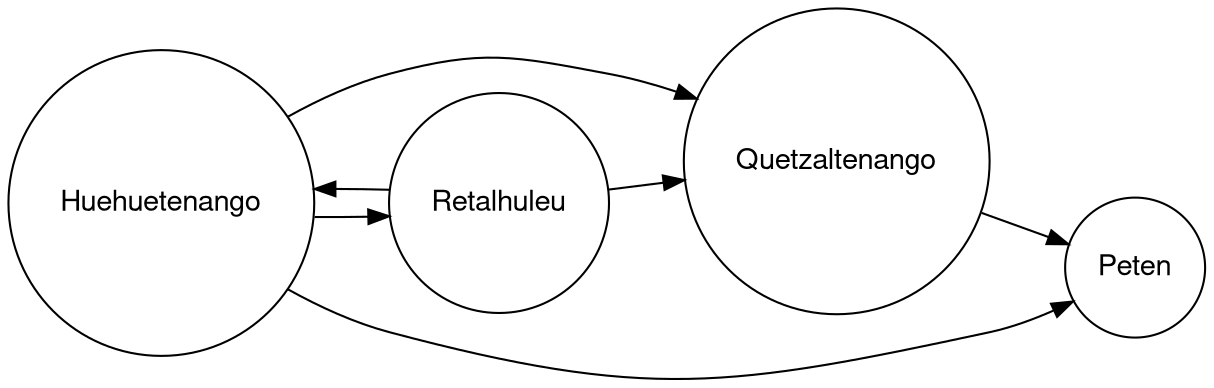 digraph finite_state_machine {
	fontname="Helvetica,Arial,sans-serif"
	node [fontname="Helvetica,Arial,sans-serif"]
	edge [fontname="Helvetica,Arial,sans-serif"]
	rankdir=LR;
	node [shape = circle];
Huehuetenango->Quetzaltenango;
Huehuetenango->Peten;
Huehuetenango->Retalhuleu;
Retalhuleu->Quetzaltenango;
Retalhuleu->Huehuetenango;
Quetzaltenango->Peten;

}
